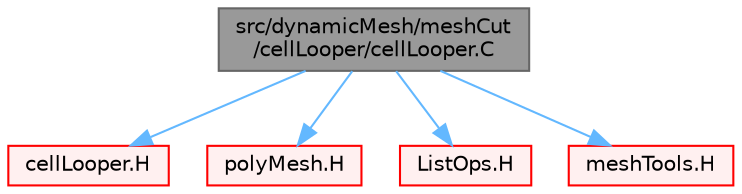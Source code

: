 digraph "src/dynamicMesh/meshCut/cellLooper/cellLooper.C"
{
 // LATEX_PDF_SIZE
  bgcolor="transparent";
  edge [fontname=Helvetica,fontsize=10,labelfontname=Helvetica,labelfontsize=10];
  node [fontname=Helvetica,fontsize=10,shape=box,height=0.2,width=0.4];
  Node1 [id="Node000001",label="src/dynamicMesh/meshCut\l/cellLooper/cellLooper.C",height=0.2,width=0.4,color="gray40", fillcolor="grey60", style="filled", fontcolor="black",tooltip=" "];
  Node1 -> Node2 [id="edge1_Node000001_Node000002",color="steelblue1",style="solid",tooltip=" "];
  Node2 [id="Node000002",label="cellLooper.H",height=0.2,width=0.4,color="red", fillcolor="#FFF0F0", style="filled",URL="$cellLooper_8H.html",tooltip=" "];
  Node1 -> Node27 [id="edge2_Node000001_Node000027",color="steelblue1",style="solid",tooltip=" "];
  Node27 [id="Node000027",label="polyMesh.H",height=0.2,width=0.4,color="red", fillcolor="#FFF0F0", style="filled",URL="$polyMesh_8H.html",tooltip=" "];
  Node1 -> Node188 [id="edge3_Node000001_Node000188",color="steelblue1",style="solid",tooltip=" "];
  Node188 [id="Node000188",label="ListOps.H",height=0.2,width=0.4,color="red", fillcolor="#FFF0F0", style="filled",URL="$ListOps_8H.html",tooltip="Various functions to operate on Lists."];
  Node1 -> Node281 [id="edge4_Node000001_Node000281",color="steelblue1",style="solid",tooltip=" "];
  Node281 [id="Node000281",label="meshTools.H",height=0.2,width=0.4,color="red", fillcolor="#FFF0F0", style="filled",URL="$meshTools_8H.html",tooltip=" "];
}
